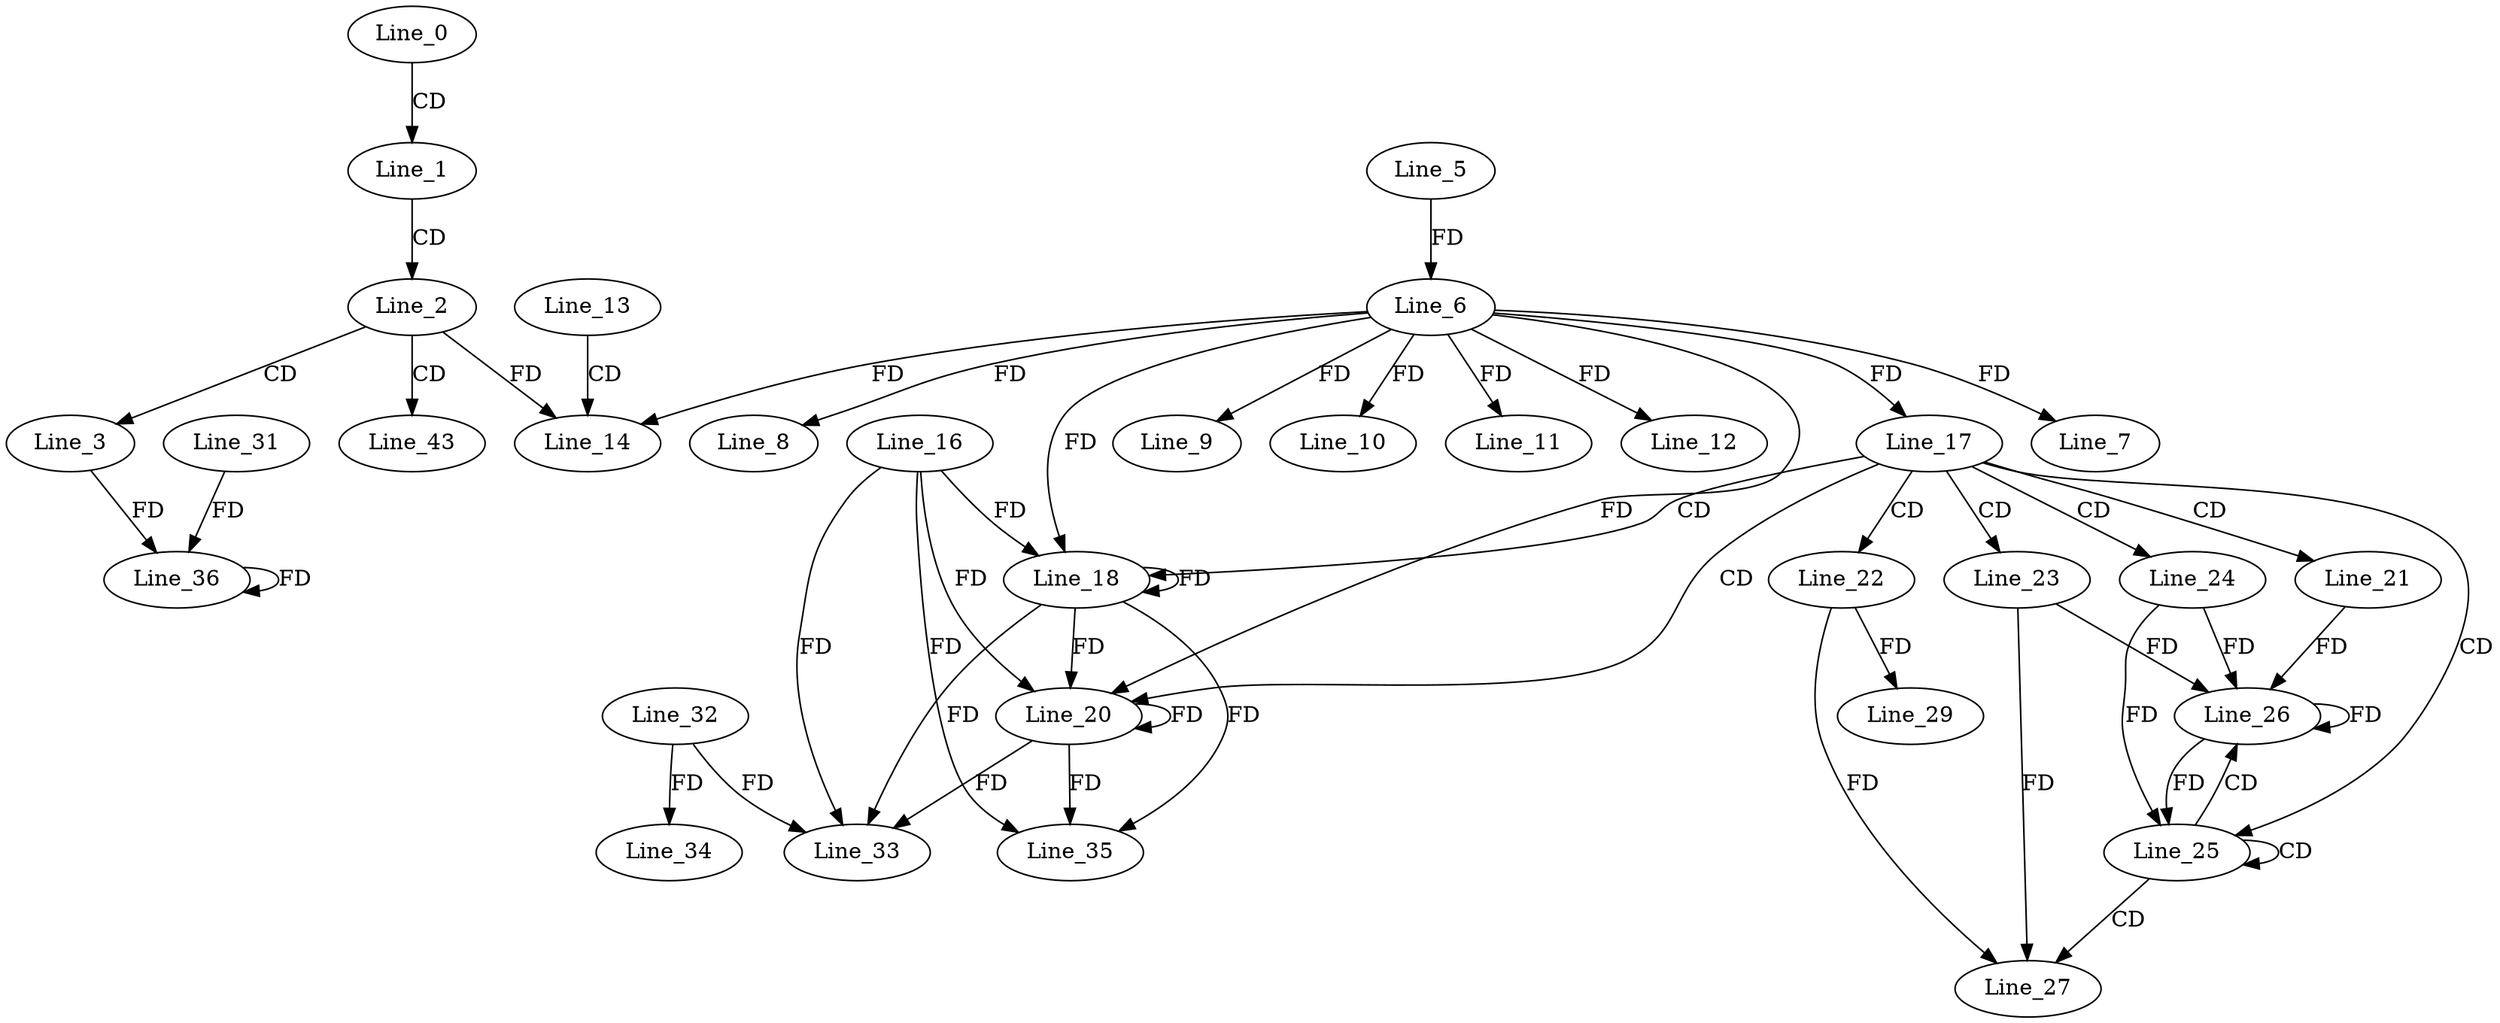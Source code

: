 digraph G {
  Line_0;
  Line_1;
  Line_2;
  Line_3;
  Line_5;
  Line_6;
  Line_6;
  Line_7;
  Line_8;
  Line_9;
  Line_10;
  Line_11;
  Line_12;
  Line_13;
  Line_14;
  Line_14;
  Line_17;
  Line_17;
  Line_18;
  Line_16;
  Line_18;
  Line_20;
  Line_20;
  Line_21;
  Line_22;
  Line_23;
  Line_24;
  Line_25;
  Line_26;
  Line_26;
  Line_27;
  Line_29;
  Line_32;
  Line_33;
  Line_34;
  Line_35;
  Line_36;
  Line_36;
  Line_31;
  Line_43;
  Line_0 -> Line_1 [ label="CD" ];
  Line_1 -> Line_2 [ label="CD" ];
  Line_2 -> Line_3 [ label="CD" ];
  Line_5 -> Line_6 [ label="FD" ];
  Line_6 -> Line_7 [ label="FD" ];
  Line_6 -> Line_8 [ label="FD" ];
  Line_6 -> Line_9 [ label="FD" ];
  Line_6 -> Line_10 [ label="FD" ];
  Line_6 -> Line_11 [ label="FD" ];
  Line_6 -> Line_12 [ label="FD" ];
  Line_13 -> Line_14 [ label="CD" ];
  Line_6 -> Line_14 [ label="FD" ];
  Line_2 -> Line_14 [ label="FD" ];
  Line_6 -> Line_17 [ label="FD" ];
  Line_17 -> Line_18 [ label="CD" ];
  Line_16 -> Line_18 [ label="FD" ];
  Line_18 -> Line_18 [ label="FD" ];
  Line_6 -> Line_18 [ label="FD" ];
  Line_17 -> Line_20 [ label="CD" ];
  Line_16 -> Line_20 [ label="FD" ];
  Line_18 -> Line_20 [ label="FD" ];
  Line_20 -> Line_20 [ label="FD" ];
  Line_6 -> Line_20 [ label="FD" ];
  Line_17 -> Line_21 [ label="CD" ];
  Line_17 -> Line_22 [ label="CD" ];
  Line_17 -> Line_23 [ label="CD" ];
  Line_17 -> Line_24 [ label="CD" ];
  Line_17 -> Line_25 [ label="CD" ];
  Line_25 -> Line_25 [ label="CD" ];
  Line_24 -> Line_25 [ label="FD" ];
  Line_25 -> Line_26 [ label="CD" ];
  Line_26 -> Line_26 [ label="FD" ];
  Line_24 -> Line_26 [ label="FD" ];
  Line_21 -> Line_26 [ label="FD" ];
  Line_23 -> Line_26 [ label="FD" ];
  Line_25 -> Line_27 [ label="CD" ];
  Line_22 -> Line_27 [ label="FD" ];
  Line_23 -> Line_27 [ label="FD" ];
  Line_22 -> Line_29 [ label="FD" ];
  Line_32 -> Line_33 [ label="FD" ];
  Line_16 -> Line_33 [ label="FD" ];
  Line_18 -> Line_33 [ label="FD" ];
  Line_20 -> Line_33 [ label="FD" ];
  Line_32 -> Line_34 [ label="FD" ];
  Line_16 -> Line_35 [ label="FD" ];
  Line_18 -> Line_35 [ label="FD" ];
  Line_20 -> Line_35 [ label="FD" ];
  Line_3 -> Line_36 [ label="FD" ];
  Line_36 -> Line_36 [ label="FD" ];
  Line_31 -> Line_36 [ label="FD" ];
  Line_2 -> Line_43 [ label="CD" ];
  Line_26 -> Line_25 [ label="FD" ];
}
